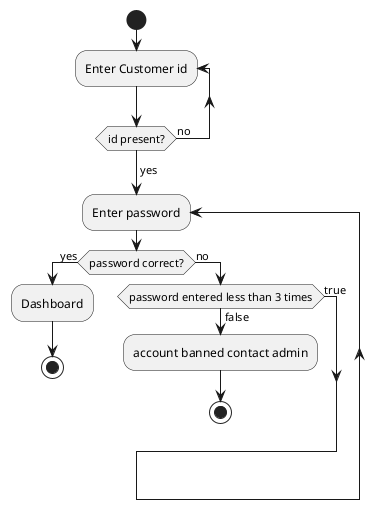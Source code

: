 @startuml
'https://plantuml.com/activity-diagram-beta

start
repeat :Enter Customer id;
repeat while (id present?) is (no)
-> yes;
repeat :Enter password;
if(password correct?) then (yes)
:Dashboard;
stop
else (no)
if(password entered less than 3 times) then (true)
else (false)
:account banned contact admin;
stop

@enduml

